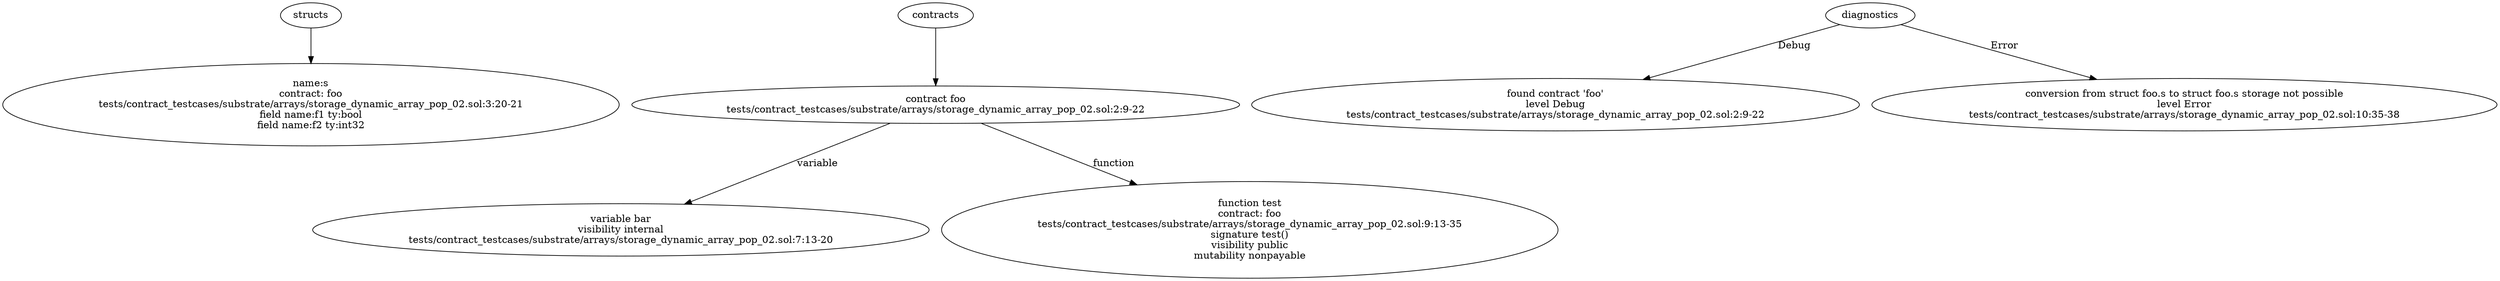 strict digraph "tests/contract_testcases/substrate/arrays/storage_dynamic_array_pop_02.sol" {
	s [label="name:s\ncontract: foo\ntests/contract_testcases/substrate/arrays/storage_dynamic_array_pop_02.sol:3:20-21\nfield name:f1 ty:bool\nfield name:f2 ty:int32"]
	contract [label="contract foo\ntests/contract_testcases/substrate/arrays/storage_dynamic_array_pop_02.sol:2:9-22"]
	var [label="variable bar\nvisibility internal\ntests/contract_testcases/substrate/arrays/storage_dynamic_array_pop_02.sol:7:13-20"]
	test [label="function test\ncontract: foo\ntests/contract_testcases/substrate/arrays/storage_dynamic_array_pop_02.sol:9:13-35\nsignature test()\nvisibility public\nmutability nonpayable"]
	diagnostic [label="found contract 'foo'\nlevel Debug\ntests/contract_testcases/substrate/arrays/storage_dynamic_array_pop_02.sol:2:9-22"]
	diagnostic_8 [label="conversion from struct foo.s to struct foo.s storage not possible\nlevel Error\ntests/contract_testcases/substrate/arrays/storage_dynamic_array_pop_02.sol:10:35-38"]
	structs -> s
	contracts -> contract
	contract -> var [label="variable"]
	contract -> test [label="function"]
	diagnostics -> diagnostic [label="Debug"]
	diagnostics -> diagnostic_8 [label="Error"]
}
